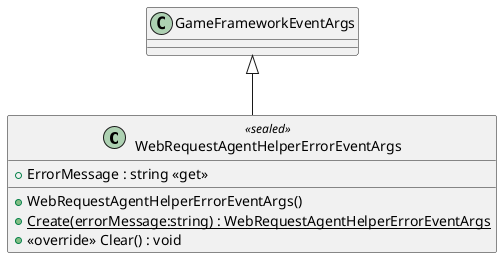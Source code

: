 @startuml
class WebRequestAgentHelperErrorEventArgs <<sealed>> {
    + WebRequestAgentHelperErrorEventArgs()
    + ErrorMessage : string <<get>>
    + {static} Create(errorMessage:string) : WebRequestAgentHelperErrorEventArgs
    + <<override>> Clear() : void
}
GameFrameworkEventArgs <|-- WebRequestAgentHelperErrorEventArgs
@enduml
